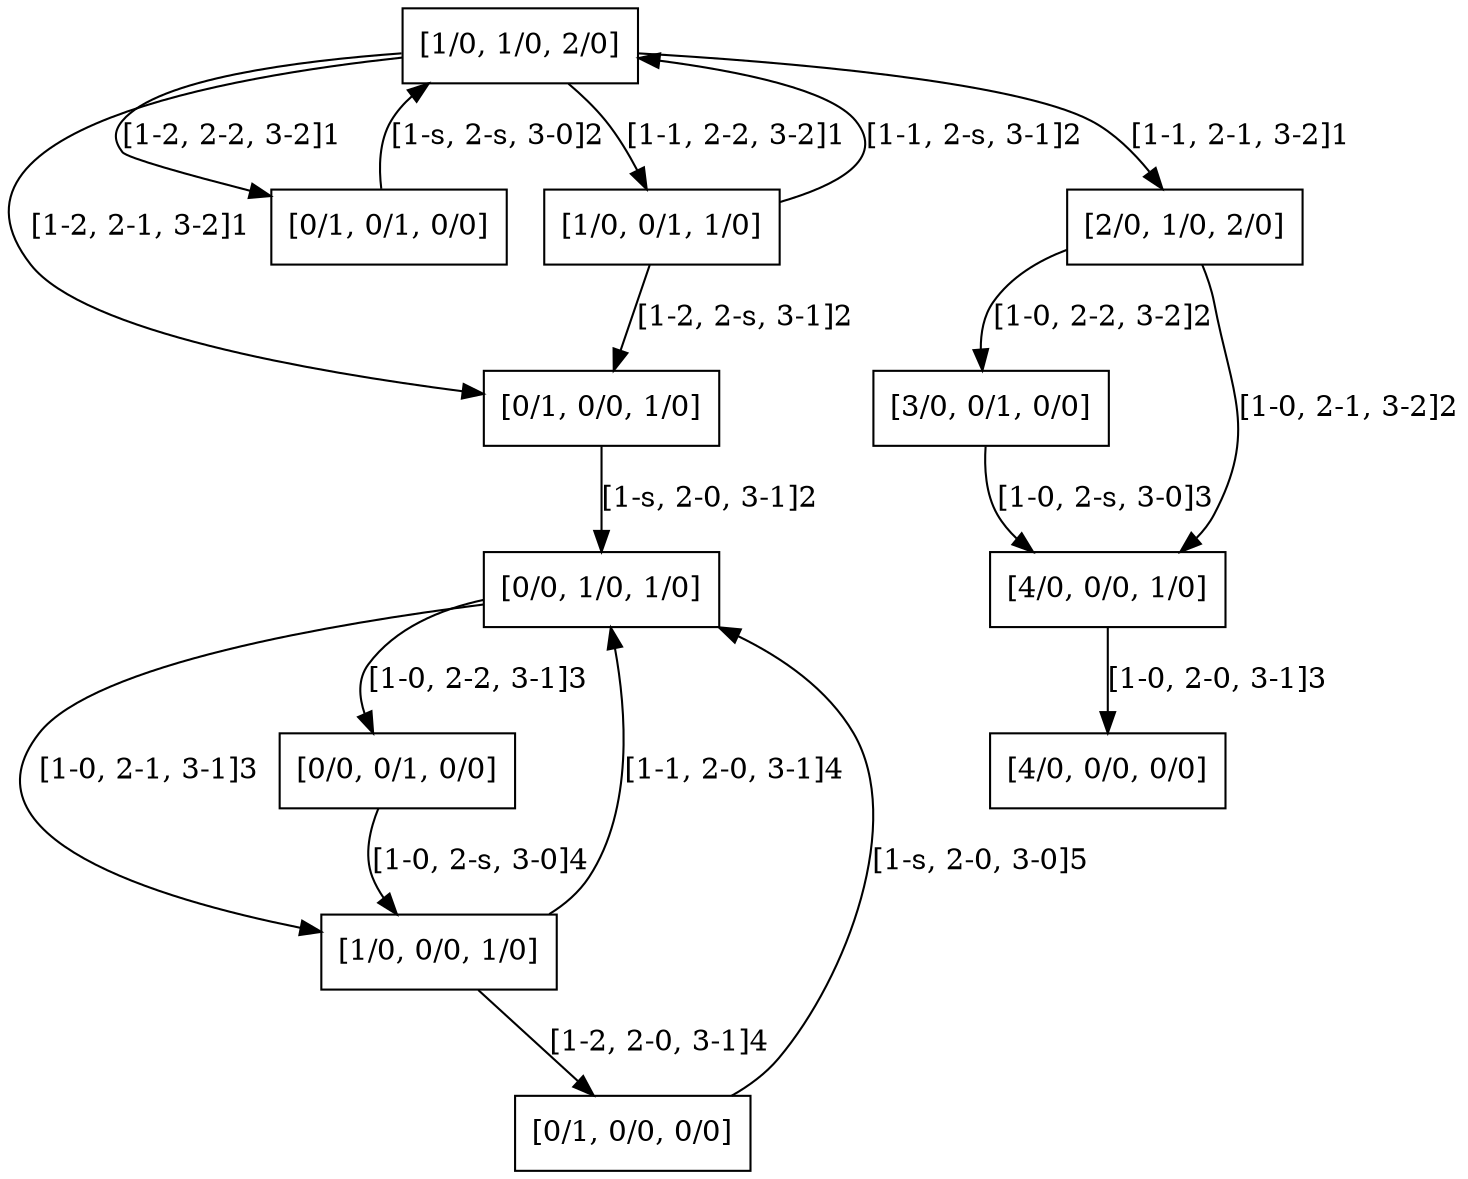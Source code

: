 // The Round Table
digraph {
	returnSNP_0 [label="[1/0, 1/0, 2/0]" shape=box]
	returnSNP_1 [label="[0/1, 0/0, 1/0]" shape=box]
		returnSNP_0 -> returnSNP_1 [label="[1-2, 2-1, 3-2]1"]
	returnSNP_2 [label="[0/1, 0/1, 0/0]" shape=box]
		returnSNP_0 -> returnSNP_2 [label="[1-2, 2-2, 3-2]1"]
	returnSNP_3 [label="[1/0, 0/1, 1/0]" shape=box]
		returnSNP_0 -> returnSNP_3 [label="[1-1, 2-2, 3-2]1"]
	returnSNP_4 [label="[2/0, 1/0, 2/0]" shape=box]
		returnSNP_0 -> returnSNP_4 [label="[1-1, 2-1, 3-2]1"]
	returnSNP_5 [label="[0/0, 1/0, 1/0]" shape=box]
		returnSNP_1 -> returnSNP_5 [label="[1-s, 2-0, 3-1]2"]
		returnSNP_2 -> returnSNP_0 [label="[1-s, 2-s, 3-0]2"]
		returnSNP_3 -> returnSNP_1 [label="[1-2, 2-s, 3-1]2"]
		returnSNP_3 -> returnSNP_0 [label="[1-1, 2-s, 3-1]2"]
	returnSNP_6 [label="[3/0, 0/1, 0/0]" shape=box]
		returnSNP_4 -> returnSNP_6 [label="[1-0, 2-2, 3-2]2"]
	returnSNP_7 [label="[4/0, 0/0, 1/0]" shape=box]
		returnSNP_4 -> returnSNP_7 [label="[1-0, 2-1, 3-2]2"]
	returnSNP_8 [label="[1/0, 0/0, 1/0]" shape=box]
		returnSNP_5 -> returnSNP_8 [label="[1-0, 2-1, 3-1]3"]
	returnSNP_9 [label="[0/0, 0/1, 0/0]" shape=box]
		returnSNP_5 -> returnSNP_9 [label="[1-0, 2-2, 3-1]3"]
		returnSNP_6 -> returnSNP_7 [label="[1-0, 2-s, 3-0]3"]
	returnSNP_10 [label="[4/0, 0/0, 0/0]" shape=box]
		returnSNP_7 -> returnSNP_10 [label="[1-0, 2-0, 3-1]3"]
	returnSNP_11 [label="[0/1, 0/0, 0/0]" shape=box]
		returnSNP_8 -> returnSNP_11 [label="[1-2, 2-0, 3-1]4"]
		returnSNP_8 -> returnSNP_5 [label="[1-1, 2-0, 3-1]4"]
		returnSNP_9 -> returnSNP_8 [label="[1-0, 2-s, 3-0]4"]
		returnSNP_11 -> returnSNP_5 [label="[1-s, 2-0, 3-0]5"]
}